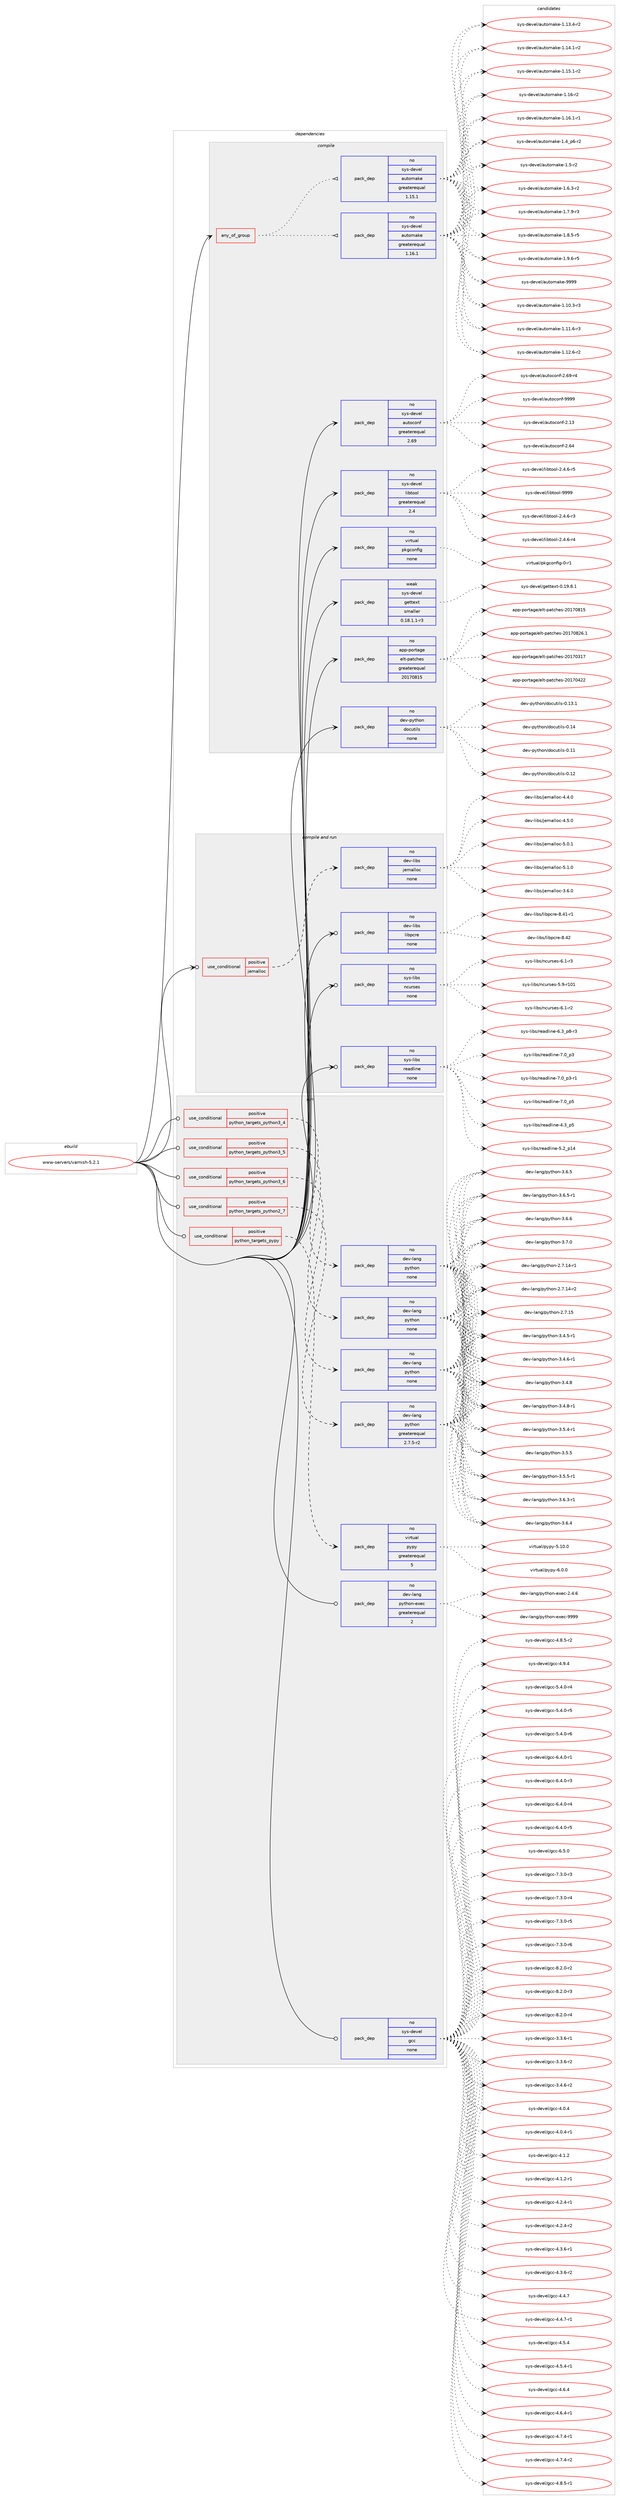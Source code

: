 digraph prolog {

# *************
# Graph options
# *************

newrank=true;
concentrate=true;
compound=true;
graph [rankdir=LR,fontname=Helvetica,fontsize=10,ranksep=1.5];#, ranksep=2.5, nodesep=0.2];
edge  [arrowhead=vee];
node  [fontname=Helvetica,fontsize=10];

# **********
# The ebuild
# **********

subgraph cluster_leftcol {
color=gray;
rank=same;
label=<<i>ebuild</i>>;
id [label="www-servers/varnish-5.2.1", color=red, width=4, href="../www-servers/varnish-5.2.1.svg"];
}

# ****************
# The dependencies
# ****************

subgraph cluster_midcol {
color=gray;
label=<<i>dependencies</i>>;
subgraph cluster_compile {
fillcolor="#eeeeee";
style=filled;
label=<<i>compile</i>>;
subgraph any209 {
dependency8879 [label=<<TABLE BORDER="0" CELLBORDER="1" CELLSPACING="0" CELLPADDING="4"><TR><TD CELLPADDING="10">any_of_group</TD></TR></TABLE>>, shape=none, color=red];subgraph pack7055 {
dependency8880 [label=<<TABLE BORDER="0" CELLBORDER="1" CELLSPACING="0" CELLPADDING="4" WIDTH="220"><TR><TD ROWSPAN="6" CELLPADDING="30">pack_dep</TD></TR><TR><TD WIDTH="110">no</TD></TR><TR><TD>sys-devel</TD></TR><TR><TD>automake</TD></TR><TR><TD>greaterequal</TD></TR><TR><TD>1.16.1</TD></TR></TABLE>>, shape=none, color=blue];
}
dependency8879:e -> dependency8880:w [weight=20,style="dotted",arrowhead="oinv"];
subgraph pack7056 {
dependency8881 [label=<<TABLE BORDER="0" CELLBORDER="1" CELLSPACING="0" CELLPADDING="4" WIDTH="220"><TR><TD ROWSPAN="6" CELLPADDING="30">pack_dep</TD></TR><TR><TD WIDTH="110">no</TD></TR><TR><TD>sys-devel</TD></TR><TR><TD>automake</TD></TR><TR><TD>greaterequal</TD></TR><TR><TD>1.15.1</TD></TR></TABLE>>, shape=none, color=blue];
}
dependency8879:e -> dependency8881:w [weight=20,style="dotted",arrowhead="oinv"];
}
id:e -> dependency8879:w [weight=20,style="solid",arrowhead="vee"];
subgraph pack7057 {
dependency8882 [label=<<TABLE BORDER="0" CELLBORDER="1" CELLSPACING="0" CELLPADDING="4" WIDTH="220"><TR><TD ROWSPAN="6" CELLPADDING="30">pack_dep</TD></TR><TR><TD WIDTH="110">no</TD></TR><TR><TD>app-portage</TD></TR><TR><TD>elt-patches</TD></TR><TR><TD>greaterequal</TD></TR><TR><TD>20170815</TD></TR></TABLE>>, shape=none, color=blue];
}
id:e -> dependency8882:w [weight=20,style="solid",arrowhead="vee"];
subgraph pack7058 {
dependency8883 [label=<<TABLE BORDER="0" CELLBORDER="1" CELLSPACING="0" CELLPADDING="4" WIDTH="220"><TR><TD ROWSPAN="6" CELLPADDING="30">pack_dep</TD></TR><TR><TD WIDTH="110">no</TD></TR><TR><TD>dev-python</TD></TR><TR><TD>docutils</TD></TR><TR><TD>none</TD></TR><TR><TD></TD></TR></TABLE>>, shape=none, color=blue];
}
id:e -> dependency8883:w [weight=20,style="solid",arrowhead="vee"];
subgraph pack7059 {
dependency8884 [label=<<TABLE BORDER="0" CELLBORDER="1" CELLSPACING="0" CELLPADDING="4" WIDTH="220"><TR><TD ROWSPAN="6" CELLPADDING="30">pack_dep</TD></TR><TR><TD WIDTH="110">no</TD></TR><TR><TD>sys-devel</TD></TR><TR><TD>autoconf</TD></TR><TR><TD>greaterequal</TD></TR><TR><TD>2.69</TD></TR></TABLE>>, shape=none, color=blue];
}
id:e -> dependency8884:w [weight=20,style="solid",arrowhead="vee"];
subgraph pack7060 {
dependency8885 [label=<<TABLE BORDER="0" CELLBORDER="1" CELLSPACING="0" CELLPADDING="4" WIDTH="220"><TR><TD ROWSPAN="6" CELLPADDING="30">pack_dep</TD></TR><TR><TD WIDTH="110">no</TD></TR><TR><TD>sys-devel</TD></TR><TR><TD>libtool</TD></TR><TR><TD>greaterequal</TD></TR><TR><TD>2.4</TD></TR></TABLE>>, shape=none, color=blue];
}
id:e -> dependency8885:w [weight=20,style="solid",arrowhead="vee"];
subgraph pack7061 {
dependency8886 [label=<<TABLE BORDER="0" CELLBORDER="1" CELLSPACING="0" CELLPADDING="4" WIDTH="220"><TR><TD ROWSPAN="6" CELLPADDING="30">pack_dep</TD></TR><TR><TD WIDTH="110">no</TD></TR><TR><TD>virtual</TD></TR><TR><TD>pkgconfig</TD></TR><TR><TD>none</TD></TR><TR><TD></TD></TR></TABLE>>, shape=none, color=blue];
}
id:e -> dependency8886:w [weight=20,style="solid",arrowhead="vee"];
subgraph pack7062 {
dependency8887 [label=<<TABLE BORDER="0" CELLBORDER="1" CELLSPACING="0" CELLPADDING="4" WIDTH="220"><TR><TD ROWSPAN="6" CELLPADDING="30">pack_dep</TD></TR><TR><TD WIDTH="110">weak</TD></TR><TR><TD>sys-devel</TD></TR><TR><TD>gettext</TD></TR><TR><TD>smaller</TD></TR><TR><TD>0.18.1.1-r3</TD></TR></TABLE>>, shape=none, color=blue];
}
id:e -> dependency8887:w [weight=20,style="solid",arrowhead="vee"];
}
subgraph cluster_compileandrun {
fillcolor="#eeeeee";
style=filled;
label=<<i>compile and run</i>>;
subgraph cond1605 {
dependency8888 [label=<<TABLE BORDER="0" CELLBORDER="1" CELLSPACING="0" CELLPADDING="4"><TR><TD ROWSPAN="3" CELLPADDING="10">use_conditional</TD></TR><TR><TD>positive</TD></TR><TR><TD>jemalloc</TD></TR></TABLE>>, shape=none, color=red];
subgraph pack7063 {
dependency8889 [label=<<TABLE BORDER="0" CELLBORDER="1" CELLSPACING="0" CELLPADDING="4" WIDTH="220"><TR><TD ROWSPAN="6" CELLPADDING="30">pack_dep</TD></TR><TR><TD WIDTH="110">no</TD></TR><TR><TD>dev-libs</TD></TR><TR><TD>jemalloc</TD></TR><TR><TD>none</TD></TR><TR><TD></TD></TR></TABLE>>, shape=none, color=blue];
}
dependency8888:e -> dependency8889:w [weight=20,style="dashed",arrowhead="vee"];
}
id:e -> dependency8888:w [weight=20,style="solid",arrowhead="odotvee"];
subgraph pack7064 {
dependency8890 [label=<<TABLE BORDER="0" CELLBORDER="1" CELLSPACING="0" CELLPADDING="4" WIDTH="220"><TR><TD ROWSPAN="6" CELLPADDING="30">pack_dep</TD></TR><TR><TD WIDTH="110">no</TD></TR><TR><TD>dev-libs</TD></TR><TR><TD>libpcre</TD></TR><TR><TD>none</TD></TR><TR><TD></TD></TR></TABLE>>, shape=none, color=blue];
}
id:e -> dependency8890:w [weight=20,style="solid",arrowhead="odotvee"];
subgraph pack7065 {
dependency8891 [label=<<TABLE BORDER="0" CELLBORDER="1" CELLSPACING="0" CELLPADDING="4" WIDTH="220"><TR><TD ROWSPAN="6" CELLPADDING="30">pack_dep</TD></TR><TR><TD WIDTH="110">no</TD></TR><TR><TD>sys-libs</TD></TR><TR><TD>ncurses</TD></TR><TR><TD>none</TD></TR><TR><TD></TD></TR></TABLE>>, shape=none, color=blue];
}
id:e -> dependency8891:w [weight=20,style="solid",arrowhead="odotvee"];
subgraph pack7066 {
dependency8892 [label=<<TABLE BORDER="0" CELLBORDER="1" CELLSPACING="0" CELLPADDING="4" WIDTH="220"><TR><TD ROWSPAN="6" CELLPADDING="30">pack_dep</TD></TR><TR><TD WIDTH="110">no</TD></TR><TR><TD>sys-libs</TD></TR><TR><TD>readline</TD></TR><TR><TD>none</TD></TR><TR><TD></TD></TR></TABLE>>, shape=none, color=blue];
}
id:e -> dependency8892:w [weight=20,style="solid",arrowhead="odotvee"];
}
subgraph cluster_run {
fillcolor="#eeeeee";
style=filled;
label=<<i>run</i>>;
subgraph cond1606 {
dependency8893 [label=<<TABLE BORDER="0" CELLBORDER="1" CELLSPACING="0" CELLPADDING="4"><TR><TD ROWSPAN="3" CELLPADDING="10">use_conditional</TD></TR><TR><TD>positive</TD></TR><TR><TD>python_targets_pypy</TD></TR></TABLE>>, shape=none, color=red];
subgraph pack7067 {
dependency8894 [label=<<TABLE BORDER="0" CELLBORDER="1" CELLSPACING="0" CELLPADDING="4" WIDTH="220"><TR><TD ROWSPAN="6" CELLPADDING="30">pack_dep</TD></TR><TR><TD WIDTH="110">no</TD></TR><TR><TD>virtual</TD></TR><TR><TD>pypy</TD></TR><TR><TD>greaterequal</TD></TR><TR><TD>5</TD></TR></TABLE>>, shape=none, color=blue];
}
dependency8893:e -> dependency8894:w [weight=20,style="dashed",arrowhead="vee"];
}
id:e -> dependency8893:w [weight=20,style="solid",arrowhead="odot"];
subgraph cond1607 {
dependency8895 [label=<<TABLE BORDER="0" CELLBORDER="1" CELLSPACING="0" CELLPADDING="4"><TR><TD ROWSPAN="3" CELLPADDING="10">use_conditional</TD></TR><TR><TD>positive</TD></TR><TR><TD>python_targets_python2_7</TD></TR></TABLE>>, shape=none, color=red];
subgraph pack7068 {
dependency8896 [label=<<TABLE BORDER="0" CELLBORDER="1" CELLSPACING="0" CELLPADDING="4" WIDTH="220"><TR><TD ROWSPAN="6" CELLPADDING="30">pack_dep</TD></TR><TR><TD WIDTH="110">no</TD></TR><TR><TD>dev-lang</TD></TR><TR><TD>python</TD></TR><TR><TD>greaterequal</TD></TR><TR><TD>2.7.5-r2</TD></TR></TABLE>>, shape=none, color=blue];
}
dependency8895:e -> dependency8896:w [weight=20,style="dashed",arrowhead="vee"];
}
id:e -> dependency8895:w [weight=20,style="solid",arrowhead="odot"];
subgraph cond1608 {
dependency8897 [label=<<TABLE BORDER="0" CELLBORDER="1" CELLSPACING="0" CELLPADDING="4"><TR><TD ROWSPAN="3" CELLPADDING="10">use_conditional</TD></TR><TR><TD>positive</TD></TR><TR><TD>python_targets_python3_4</TD></TR></TABLE>>, shape=none, color=red];
subgraph pack7069 {
dependency8898 [label=<<TABLE BORDER="0" CELLBORDER="1" CELLSPACING="0" CELLPADDING="4" WIDTH="220"><TR><TD ROWSPAN="6" CELLPADDING="30">pack_dep</TD></TR><TR><TD WIDTH="110">no</TD></TR><TR><TD>dev-lang</TD></TR><TR><TD>python</TD></TR><TR><TD>none</TD></TR><TR><TD></TD></TR></TABLE>>, shape=none, color=blue];
}
dependency8897:e -> dependency8898:w [weight=20,style="dashed",arrowhead="vee"];
}
id:e -> dependency8897:w [weight=20,style="solid",arrowhead="odot"];
subgraph cond1609 {
dependency8899 [label=<<TABLE BORDER="0" CELLBORDER="1" CELLSPACING="0" CELLPADDING="4"><TR><TD ROWSPAN="3" CELLPADDING="10">use_conditional</TD></TR><TR><TD>positive</TD></TR><TR><TD>python_targets_python3_5</TD></TR></TABLE>>, shape=none, color=red];
subgraph pack7070 {
dependency8900 [label=<<TABLE BORDER="0" CELLBORDER="1" CELLSPACING="0" CELLPADDING="4" WIDTH="220"><TR><TD ROWSPAN="6" CELLPADDING="30">pack_dep</TD></TR><TR><TD WIDTH="110">no</TD></TR><TR><TD>dev-lang</TD></TR><TR><TD>python</TD></TR><TR><TD>none</TD></TR><TR><TD></TD></TR></TABLE>>, shape=none, color=blue];
}
dependency8899:e -> dependency8900:w [weight=20,style="dashed",arrowhead="vee"];
}
id:e -> dependency8899:w [weight=20,style="solid",arrowhead="odot"];
subgraph cond1610 {
dependency8901 [label=<<TABLE BORDER="0" CELLBORDER="1" CELLSPACING="0" CELLPADDING="4"><TR><TD ROWSPAN="3" CELLPADDING="10">use_conditional</TD></TR><TR><TD>positive</TD></TR><TR><TD>python_targets_python3_6</TD></TR></TABLE>>, shape=none, color=red];
subgraph pack7071 {
dependency8902 [label=<<TABLE BORDER="0" CELLBORDER="1" CELLSPACING="0" CELLPADDING="4" WIDTH="220"><TR><TD ROWSPAN="6" CELLPADDING="30">pack_dep</TD></TR><TR><TD WIDTH="110">no</TD></TR><TR><TD>dev-lang</TD></TR><TR><TD>python</TD></TR><TR><TD>none</TD></TR><TR><TD></TD></TR></TABLE>>, shape=none, color=blue];
}
dependency8901:e -> dependency8902:w [weight=20,style="dashed",arrowhead="vee"];
}
id:e -> dependency8901:w [weight=20,style="solid",arrowhead="odot"];
subgraph pack7072 {
dependency8903 [label=<<TABLE BORDER="0" CELLBORDER="1" CELLSPACING="0" CELLPADDING="4" WIDTH="220"><TR><TD ROWSPAN="6" CELLPADDING="30">pack_dep</TD></TR><TR><TD WIDTH="110">no</TD></TR><TR><TD>dev-lang</TD></TR><TR><TD>python-exec</TD></TR><TR><TD>greaterequal</TD></TR><TR><TD>2</TD></TR></TABLE>>, shape=none, color=blue];
}
id:e -> dependency8903:w [weight=20,style="solid",arrowhead="odot"];
subgraph pack7073 {
dependency8904 [label=<<TABLE BORDER="0" CELLBORDER="1" CELLSPACING="0" CELLPADDING="4" WIDTH="220"><TR><TD ROWSPAN="6" CELLPADDING="30">pack_dep</TD></TR><TR><TD WIDTH="110">no</TD></TR><TR><TD>sys-devel</TD></TR><TR><TD>gcc</TD></TR><TR><TD>none</TD></TR><TR><TD></TD></TR></TABLE>>, shape=none, color=blue];
}
id:e -> dependency8904:w [weight=20,style="solid",arrowhead="odot"];
}
}

# **************
# The candidates
# **************

subgraph cluster_choices {
rank=same;
color=gray;
label=<<i>candidates</i>>;

subgraph choice7055 {
color=black;
nodesep=1;
choice11512111545100101118101108479711711611110997107101454946494846514511451 [label="sys-devel/automake-1.10.3-r3", color=red, width=4,href="../sys-devel/automake-1.10.3-r3.svg"];
choice11512111545100101118101108479711711611110997107101454946494946544511451 [label="sys-devel/automake-1.11.6-r3", color=red, width=4,href="../sys-devel/automake-1.11.6-r3.svg"];
choice11512111545100101118101108479711711611110997107101454946495046544511450 [label="sys-devel/automake-1.12.6-r2", color=red, width=4,href="../sys-devel/automake-1.12.6-r2.svg"];
choice11512111545100101118101108479711711611110997107101454946495146524511450 [label="sys-devel/automake-1.13.4-r2", color=red, width=4,href="../sys-devel/automake-1.13.4-r2.svg"];
choice11512111545100101118101108479711711611110997107101454946495246494511450 [label="sys-devel/automake-1.14.1-r2", color=red, width=4,href="../sys-devel/automake-1.14.1-r2.svg"];
choice11512111545100101118101108479711711611110997107101454946495346494511450 [label="sys-devel/automake-1.15.1-r2", color=red, width=4,href="../sys-devel/automake-1.15.1-r2.svg"];
choice1151211154510010111810110847971171161111099710710145494649544511450 [label="sys-devel/automake-1.16-r2", color=red, width=4,href="../sys-devel/automake-1.16-r2.svg"];
choice11512111545100101118101108479711711611110997107101454946495446494511449 [label="sys-devel/automake-1.16.1-r1", color=red, width=4,href="../sys-devel/automake-1.16.1-r1.svg"];
choice115121115451001011181011084797117116111109971071014549465295112544511450 [label="sys-devel/automake-1.4_p6-r2", color=red, width=4,href="../sys-devel/automake-1.4_p6-r2.svg"];
choice11512111545100101118101108479711711611110997107101454946534511450 [label="sys-devel/automake-1.5-r2", color=red, width=4,href="../sys-devel/automake-1.5-r2.svg"];
choice115121115451001011181011084797117116111109971071014549465446514511450 [label="sys-devel/automake-1.6.3-r2", color=red, width=4,href="../sys-devel/automake-1.6.3-r2.svg"];
choice115121115451001011181011084797117116111109971071014549465546574511451 [label="sys-devel/automake-1.7.9-r3", color=red, width=4,href="../sys-devel/automake-1.7.9-r3.svg"];
choice115121115451001011181011084797117116111109971071014549465646534511453 [label="sys-devel/automake-1.8.5-r5", color=red, width=4,href="../sys-devel/automake-1.8.5-r5.svg"];
choice115121115451001011181011084797117116111109971071014549465746544511453 [label="sys-devel/automake-1.9.6-r5", color=red, width=4,href="../sys-devel/automake-1.9.6-r5.svg"];
choice115121115451001011181011084797117116111109971071014557575757 [label="sys-devel/automake-9999", color=red, width=4,href="../sys-devel/automake-9999.svg"];
dependency8880:e -> choice11512111545100101118101108479711711611110997107101454946494846514511451:w [style=dotted,weight="100"];
dependency8880:e -> choice11512111545100101118101108479711711611110997107101454946494946544511451:w [style=dotted,weight="100"];
dependency8880:e -> choice11512111545100101118101108479711711611110997107101454946495046544511450:w [style=dotted,weight="100"];
dependency8880:e -> choice11512111545100101118101108479711711611110997107101454946495146524511450:w [style=dotted,weight="100"];
dependency8880:e -> choice11512111545100101118101108479711711611110997107101454946495246494511450:w [style=dotted,weight="100"];
dependency8880:e -> choice11512111545100101118101108479711711611110997107101454946495346494511450:w [style=dotted,weight="100"];
dependency8880:e -> choice1151211154510010111810110847971171161111099710710145494649544511450:w [style=dotted,weight="100"];
dependency8880:e -> choice11512111545100101118101108479711711611110997107101454946495446494511449:w [style=dotted,weight="100"];
dependency8880:e -> choice115121115451001011181011084797117116111109971071014549465295112544511450:w [style=dotted,weight="100"];
dependency8880:e -> choice11512111545100101118101108479711711611110997107101454946534511450:w [style=dotted,weight="100"];
dependency8880:e -> choice115121115451001011181011084797117116111109971071014549465446514511450:w [style=dotted,weight="100"];
dependency8880:e -> choice115121115451001011181011084797117116111109971071014549465546574511451:w [style=dotted,weight="100"];
dependency8880:e -> choice115121115451001011181011084797117116111109971071014549465646534511453:w [style=dotted,weight="100"];
dependency8880:e -> choice115121115451001011181011084797117116111109971071014549465746544511453:w [style=dotted,weight="100"];
dependency8880:e -> choice115121115451001011181011084797117116111109971071014557575757:w [style=dotted,weight="100"];
}
subgraph choice7056 {
color=black;
nodesep=1;
choice11512111545100101118101108479711711611110997107101454946494846514511451 [label="sys-devel/automake-1.10.3-r3", color=red, width=4,href="../sys-devel/automake-1.10.3-r3.svg"];
choice11512111545100101118101108479711711611110997107101454946494946544511451 [label="sys-devel/automake-1.11.6-r3", color=red, width=4,href="../sys-devel/automake-1.11.6-r3.svg"];
choice11512111545100101118101108479711711611110997107101454946495046544511450 [label="sys-devel/automake-1.12.6-r2", color=red, width=4,href="../sys-devel/automake-1.12.6-r2.svg"];
choice11512111545100101118101108479711711611110997107101454946495146524511450 [label="sys-devel/automake-1.13.4-r2", color=red, width=4,href="../sys-devel/automake-1.13.4-r2.svg"];
choice11512111545100101118101108479711711611110997107101454946495246494511450 [label="sys-devel/automake-1.14.1-r2", color=red, width=4,href="../sys-devel/automake-1.14.1-r2.svg"];
choice11512111545100101118101108479711711611110997107101454946495346494511450 [label="sys-devel/automake-1.15.1-r2", color=red, width=4,href="../sys-devel/automake-1.15.1-r2.svg"];
choice1151211154510010111810110847971171161111099710710145494649544511450 [label="sys-devel/automake-1.16-r2", color=red, width=4,href="../sys-devel/automake-1.16-r2.svg"];
choice11512111545100101118101108479711711611110997107101454946495446494511449 [label="sys-devel/automake-1.16.1-r1", color=red, width=4,href="../sys-devel/automake-1.16.1-r1.svg"];
choice115121115451001011181011084797117116111109971071014549465295112544511450 [label="sys-devel/automake-1.4_p6-r2", color=red, width=4,href="../sys-devel/automake-1.4_p6-r2.svg"];
choice11512111545100101118101108479711711611110997107101454946534511450 [label="sys-devel/automake-1.5-r2", color=red, width=4,href="../sys-devel/automake-1.5-r2.svg"];
choice115121115451001011181011084797117116111109971071014549465446514511450 [label="sys-devel/automake-1.6.3-r2", color=red, width=4,href="../sys-devel/automake-1.6.3-r2.svg"];
choice115121115451001011181011084797117116111109971071014549465546574511451 [label="sys-devel/automake-1.7.9-r3", color=red, width=4,href="../sys-devel/automake-1.7.9-r3.svg"];
choice115121115451001011181011084797117116111109971071014549465646534511453 [label="sys-devel/automake-1.8.5-r5", color=red, width=4,href="../sys-devel/automake-1.8.5-r5.svg"];
choice115121115451001011181011084797117116111109971071014549465746544511453 [label="sys-devel/automake-1.9.6-r5", color=red, width=4,href="../sys-devel/automake-1.9.6-r5.svg"];
choice115121115451001011181011084797117116111109971071014557575757 [label="sys-devel/automake-9999", color=red, width=4,href="../sys-devel/automake-9999.svg"];
dependency8881:e -> choice11512111545100101118101108479711711611110997107101454946494846514511451:w [style=dotted,weight="100"];
dependency8881:e -> choice11512111545100101118101108479711711611110997107101454946494946544511451:w [style=dotted,weight="100"];
dependency8881:e -> choice11512111545100101118101108479711711611110997107101454946495046544511450:w [style=dotted,weight="100"];
dependency8881:e -> choice11512111545100101118101108479711711611110997107101454946495146524511450:w [style=dotted,weight="100"];
dependency8881:e -> choice11512111545100101118101108479711711611110997107101454946495246494511450:w [style=dotted,weight="100"];
dependency8881:e -> choice11512111545100101118101108479711711611110997107101454946495346494511450:w [style=dotted,weight="100"];
dependency8881:e -> choice1151211154510010111810110847971171161111099710710145494649544511450:w [style=dotted,weight="100"];
dependency8881:e -> choice11512111545100101118101108479711711611110997107101454946495446494511449:w [style=dotted,weight="100"];
dependency8881:e -> choice115121115451001011181011084797117116111109971071014549465295112544511450:w [style=dotted,weight="100"];
dependency8881:e -> choice11512111545100101118101108479711711611110997107101454946534511450:w [style=dotted,weight="100"];
dependency8881:e -> choice115121115451001011181011084797117116111109971071014549465446514511450:w [style=dotted,weight="100"];
dependency8881:e -> choice115121115451001011181011084797117116111109971071014549465546574511451:w [style=dotted,weight="100"];
dependency8881:e -> choice115121115451001011181011084797117116111109971071014549465646534511453:w [style=dotted,weight="100"];
dependency8881:e -> choice115121115451001011181011084797117116111109971071014549465746544511453:w [style=dotted,weight="100"];
dependency8881:e -> choice115121115451001011181011084797117116111109971071014557575757:w [style=dotted,weight="100"];
}
subgraph choice7057 {
color=black;
nodesep=1;
choice97112112451121111141169710310147101108116451129711699104101115455048495548514955 [label="app-portage/elt-patches-20170317", color=red, width=4,href="../app-portage/elt-patches-20170317.svg"];
choice97112112451121111141169710310147101108116451129711699104101115455048495548525050 [label="app-portage/elt-patches-20170422", color=red, width=4,href="../app-portage/elt-patches-20170422.svg"];
choice97112112451121111141169710310147101108116451129711699104101115455048495548564953 [label="app-portage/elt-patches-20170815", color=red, width=4,href="../app-portage/elt-patches-20170815.svg"];
choice971121124511211111411697103101471011081164511297116991041011154550484955485650544649 [label="app-portage/elt-patches-20170826.1", color=red, width=4,href="../app-portage/elt-patches-20170826.1.svg"];
dependency8882:e -> choice97112112451121111141169710310147101108116451129711699104101115455048495548514955:w [style=dotted,weight="100"];
dependency8882:e -> choice97112112451121111141169710310147101108116451129711699104101115455048495548525050:w [style=dotted,weight="100"];
dependency8882:e -> choice97112112451121111141169710310147101108116451129711699104101115455048495548564953:w [style=dotted,weight="100"];
dependency8882:e -> choice971121124511211111411697103101471011081164511297116991041011154550484955485650544649:w [style=dotted,weight="100"];
}
subgraph choice7058 {
color=black;
nodesep=1;
choice1001011184511212111610411111047100111991171161051081154548464949 [label="dev-python/docutils-0.11", color=red, width=4,href="../dev-python/docutils-0.11.svg"];
choice1001011184511212111610411111047100111991171161051081154548464950 [label="dev-python/docutils-0.12", color=red, width=4,href="../dev-python/docutils-0.12.svg"];
choice10010111845112121116104111110471001119911711610510811545484649514649 [label="dev-python/docutils-0.13.1", color=red, width=4,href="../dev-python/docutils-0.13.1.svg"];
choice1001011184511212111610411111047100111991171161051081154548464952 [label="dev-python/docutils-0.14", color=red, width=4,href="../dev-python/docutils-0.14.svg"];
dependency8883:e -> choice1001011184511212111610411111047100111991171161051081154548464949:w [style=dotted,weight="100"];
dependency8883:e -> choice1001011184511212111610411111047100111991171161051081154548464950:w [style=dotted,weight="100"];
dependency8883:e -> choice10010111845112121116104111110471001119911711610510811545484649514649:w [style=dotted,weight="100"];
dependency8883:e -> choice1001011184511212111610411111047100111991171161051081154548464952:w [style=dotted,weight="100"];
}
subgraph choice7059 {
color=black;
nodesep=1;
choice115121115451001011181011084797117116111991111101024550464951 [label="sys-devel/autoconf-2.13", color=red, width=4,href="../sys-devel/autoconf-2.13.svg"];
choice115121115451001011181011084797117116111991111101024550465452 [label="sys-devel/autoconf-2.64", color=red, width=4,href="../sys-devel/autoconf-2.64.svg"];
choice1151211154510010111810110847971171161119911111010245504654574511452 [label="sys-devel/autoconf-2.69-r4", color=red, width=4,href="../sys-devel/autoconf-2.69-r4.svg"];
choice115121115451001011181011084797117116111991111101024557575757 [label="sys-devel/autoconf-9999", color=red, width=4,href="../sys-devel/autoconf-9999.svg"];
dependency8884:e -> choice115121115451001011181011084797117116111991111101024550464951:w [style=dotted,weight="100"];
dependency8884:e -> choice115121115451001011181011084797117116111991111101024550465452:w [style=dotted,weight="100"];
dependency8884:e -> choice1151211154510010111810110847971171161119911111010245504654574511452:w [style=dotted,weight="100"];
dependency8884:e -> choice115121115451001011181011084797117116111991111101024557575757:w [style=dotted,weight="100"];
}
subgraph choice7060 {
color=black;
nodesep=1;
choice1151211154510010111810110847108105981161111111084550465246544511451 [label="sys-devel/libtool-2.4.6-r3", color=red, width=4,href="../sys-devel/libtool-2.4.6-r3.svg"];
choice1151211154510010111810110847108105981161111111084550465246544511452 [label="sys-devel/libtool-2.4.6-r4", color=red, width=4,href="../sys-devel/libtool-2.4.6-r4.svg"];
choice1151211154510010111810110847108105981161111111084550465246544511453 [label="sys-devel/libtool-2.4.6-r5", color=red, width=4,href="../sys-devel/libtool-2.4.6-r5.svg"];
choice1151211154510010111810110847108105981161111111084557575757 [label="sys-devel/libtool-9999", color=red, width=4,href="../sys-devel/libtool-9999.svg"];
dependency8885:e -> choice1151211154510010111810110847108105981161111111084550465246544511451:w [style=dotted,weight="100"];
dependency8885:e -> choice1151211154510010111810110847108105981161111111084550465246544511452:w [style=dotted,weight="100"];
dependency8885:e -> choice1151211154510010111810110847108105981161111111084550465246544511453:w [style=dotted,weight="100"];
dependency8885:e -> choice1151211154510010111810110847108105981161111111084557575757:w [style=dotted,weight="100"];
}
subgraph choice7061 {
color=black;
nodesep=1;
choice11810511411611797108471121071039911111010210510345484511449 [label="virtual/pkgconfig-0-r1", color=red, width=4,href="../virtual/pkgconfig-0-r1.svg"];
dependency8886:e -> choice11810511411611797108471121071039911111010210510345484511449:w [style=dotted,weight="100"];
}
subgraph choice7062 {
color=black;
nodesep=1;
choice1151211154510010111810110847103101116116101120116454846495746564649 [label="sys-devel/gettext-0.19.8.1", color=red, width=4,href="../sys-devel/gettext-0.19.8.1.svg"];
dependency8887:e -> choice1151211154510010111810110847103101116116101120116454846495746564649:w [style=dotted,weight="100"];
}
subgraph choice7063 {
color=black;
nodesep=1;
choice1001011184510810598115471061011099710810811199455146544648 [label="dev-libs/jemalloc-3.6.0", color=red, width=4,href="../dev-libs/jemalloc-3.6.0.svg"];
choice1001011184510810598115471061011099710810811199455246524648 [label="dev-libs/jemalloc-4.4.0", color=red, width=4,href="../dev-libs/jemalloc-4.4.0.svg"];
choice1001011184510810598115471061011099710810811199455246534648 [label="dev-libs/jemalloc-4.5.0", color=red, width=4,href="../dev-libs/jemalloc-4.5.0.svg"];
choice1001011184510810598115471061011099710810811199455346484649 [label="dev-libs/jemalloc-5.0.1", color=red, width=4,href="../dev-libs/jemalloc-5.0.1.svg"];
choice1001011184510810598115471061011099710810811199455346494648 [label="dev-libs/jemalloc-5.1.0", color=red, width=4,href="../dev-libs/jemalloc-5.1.0.svg"];
dependency8889:e -> choice1001011184510810598115471061011099710810811199455146544648:w [style=dotted,weight="100"];
dependency8889:e -> choice1001011184510810598115471061011099710810811199455246524648:w [style=dotted,weight="100"];
dependency8889:e -> choice1001011184510810598115471061011099710810811199455246534648:w [style=dotted,weight="100"];
dependency8889:e -> choice1001011184510810598115471061011099710810811199455346484649:w [style=dotted,weight="100"];
dependency8889:e -> choice1001011184510810598115471061011099710810811199455346494648:w [style=dotted,weight="100"];
}
subgraph choice7064 {
color=black;
nodesep=1;
choice100101118451081059811547108105981129911410145564652494511449 [label="dev-libs/libpcre-8.41-r1", color=red, width=4,href="../dev-libs/libpcre-8.41-r1.svg"];
choice10010111845108105981154710810598112991141014556465250 [label="dev-libs/libpcre-8.42", color=red, width=4,href="../dev-libs/libpcre-8.42.svg"];
dependency8890:e -> choice100101118451081059811547108105981129911410145564652494511449:w [style=dotted,weight="100"];
dependency8890:e -> choice10010111845108105981154710810598112991141014556465250:w [style=dotted,weight="100"];
}
subgraph choice7065 {
color=black;
nodesep=1;
choice115121115451081059811547110991171141151011154553465745114494849 [label="sys-libs/ncurses-5.9-r101", color=red, width=4,href="../sys-libs/ncurses-5.9-r101.svg"];
choice11512111545108105981154711099117114115101115455446494511450 [label="sys-libs/ncurses-6.1-r2", color=red, width=4,href="../sys-libs/ncurses-6.1-r2.svg"];
choice11512111545108105981154711099117114115101115455446494511451 [label="sys-libs/ncurses-6.1-r3", color=red, width=4,href="../sys-libs/ncurses-6.1-r3.svg"];
dependency8891:e -> choice115121115451081059811547110991171141151011154553465745114494849:w [style=dotted,weight="100"];
dependency8891:e -> choice11512111545108105981154711099117114115101115455446494511450:w [style=dotted,weight="100"];
dependency8891:e -> choice11512111545108105981154711099117114115101115455446494511451:w [style=dotted,weight="100"];
}
subgraph choice7066 {
color=black;
nodesep=1;
choice11512111545108105981154711410197100108105110101455246519511253 [label="sys-libs/readline-4.3_p5", color=red, width=4,href="../sys-libs/readline-4.3_p5.svg"];
choice1151211154510810598115471141019710010810511010145534650951124952 [label="sys-libs/readline-5.2_p14", color=red, width=4,href="../sys-libs/readline-5.2_p14.svg"];
choice115121115451081059811547114101971001081051101014554465195112564511451 [label="sys-libs/readline-6.3_p8-r3", color=red, width=4,href="../sys-libs/readline-6.3_p8-r3.svg"];
choice11512111545108105981154711410197100108105110101455546489511251 [label="sys-libs/readline-7.0_p3", color=red, width=4,href="../sys-libs/readline-7.0_p3.svg"];
choice115121115451081059811547114101971001081051101014555464895112514511449 [label="sys-libs/readline-7.0_p3-r1", color=red, width=4,href="../sys-libs/readline-7.0_p3-r1.svg"];
choice11512111545108105981154711410197100108105110101455546489511253 [label="sys-libs/readline-7.0_p5", color=red, width=4,href="../sys-libs/readline-7.0_p5.svg"];
dependency8892:e -> choice11512111545108105981154711410197100108105110101455246519511253:w [style=dotted,weight="100"];
dependency8892:e -> choice1151211154510810598115471141019710010810511010145534650951124952:w [style=dotted,weight="100"];
dependency8892:e -> choice115121115451081059811547114101971001081051101014554465195112564511451:w [style=dotted,weight="100"];
dependency8892:e -> choice11512111545108105981154711410197100108105110101455546489511251:w [style=dotted,weight="100"];
dependency8892:e -> choice115121115451081059811547114101971001081051101014555464895112514511449:w [style=dotted,weight="100"];
dependency8892:e -> choice11512111545108105981154711410197100108105110101455546489511253:w [style=dotted,weight="100"];
}
subgraph choice7067 {
color=black;
nodesep=1;
choice118105114116117971084711212111212145534649484648 [label="virtual/pypy-5.10.0", color=red, width=4,href="../virtual/pypy-5.10.0.svg"];
choice1181051141161179710847112121112121455446484648 [label="virtual/pypy-6.0.0", color=red, width=4,href="../virtual/pypy-6.0.0.svg"];
dependency8894:e -> choice118105114116117971084711212111212145534649484648:w [style=dotted,weight="100"];
dependency8894:e -> choice1181051141161179710847112121112121455446484648:w [style=dotted,weight="100"];
}
subgraph choice7068 {
color=black;
nodesep=1;
choice100101118451089711010347112121116104111110455046554649524511449 [label="dev-lang/python-2.7.14-r1", color=red, width=4,href="../dev-lang/python-2.7.14-r1.svg"];
choice100101118451089711010347112121116104111110455046554649524511450 [label="dev-lang/python-2.7.14-r2", color=red, width=4,href="../dev-lang/python-2.7.14-r2.svg"];
choice10010111845108971101034711212111610411111045504655464953 [label="dev-lang/python-2.7.15", color=red, width=4,href="../dev-lang/python-2.7.15.svg"];
choice1001011184510897110103471121211161041111104551465246534511449 [label="dev-lang/python-3.4.5-r1", color=red, width=4,href="../dev-lang/python-3.4.5-r1.svg"];
choice1001011184510897110103471121211161041111104551465246544511449 [label="dev-lang/python-3.4.6-r1", color=red, width=4,href="../dev-lang/python-3.4.6-r1.svg"];
choice100101118451089711010347112121116104111110455146524656 [label="dev-lang/python-3.4.8", color=red, width=4,href="../dev-lang/python-3.4.8.svg"];
choice1001011184510897110103471121211161041111104551465246564511449 [label="dev-lang/python-3.4.8-r1", color=red, width=4,href="../dev-lang/python-3.4.8-r1.svg"];
choice1001011184510897110103471121211161041111104551465346524511449 [label="dev-lang/python-3.5.4-r1", color=red, width=4,href="../dev-lang/python-3.5.4-r1.svg"];
choice100101118451089711010347112121116104111110455146534653 [label="dev-lang/python-3.5.5", color=red, width=4,href="../dev-lang/python-3.5.5.svg"];
choice1001011184510897110103471121211161041111104551465346534511449 [label="dev-lang/python-3.5.5-r1", color=red, width=4,href="../dev-lang/python-3.5.5-r1.svg"];
choice1001011184510897110103471121211161041111104551465446514511449 [label="dev-lang/python-3.6.3-r1", color=red, width=4,href="../dev-lang/python-3.6.3-r1.svg"];
choice100101118451089711010347112121116104111110455146544652 [label="dev-lang/python-3.6.4", color=red, width=4,href="../dev-lang/python-3.6.4.svg"];
choice100101118451089711010347112121116104111110455146544653 [label="dev-lang/python-3.6.5", color=red, width=4,href="../dev-lang/python-3.6.5.svg"];
choice1001011184510897110103471121211161041111104551465446534511449 [label="dev-lang/python-3.6.5-r1", color=red, width=4,href="../dev-lang/python-3.6.5-r1.svg"];
choice100101118451089711010347112121116104111110455146544654 [label="dev-lang/python-3.6.6", color=red, width=4,href="../dev-lang/python-3.6.6.svg"];
choice100101118451089711010347112121116104111110455146554648 [label="dev-lang/python-3.7.0", color=red, width=4,href="../dev-lang/python-3.7.0.svg"];
dependency8896:e -> choice100101118451089711010347112121116104111110455046554649524511449:w [style=dotted,weight="100"];
dependency8896:e -> choice100101118451089711010347112121116104111110455046554649524511450:w [style=dotted,weight="100"];
dependency8896:e -> choice10010111845108971101034711212111610411111045504655464953:w [style=dotted,weight="100"];
dependency8896:e -> choice1001011184510897110103471121211161041111104551465246534511449:w [style=dotted,weight="100"];
dependency8896:e -> choice1001011184510897110103471121211161041111104551465246544511449:w [style=dotted,weight="100"];
dependency8896:e -> choice100101118451089711010347112121116104111110455146524656:w [style=dotted,weight="100"];
dependency8896:e -> choice1001011184510897110103471121211161041111104551465246564511449:w [style=dotted,weight="100"];
dependency8896:e -> choice1001011184510897110103471121211161041111104551465346524511449:w [style=dotted,weight="100"];
dependency8896:e -> choice100101118451089711010347112121116104111110455146534653:w [style=dotted,weight="100"];
dependency8896:e -> choice1001011184510897110103471121211161041111104551465346534511449:w [style=dotted,weight="100"];
dependency8896:e -> choice1001011184510897110103471121211161041111104551465446514511449:w [style=dotted,weight="100"];
dependency8896:e -> choice100101118451089711010347112121116104111110455146544652:w [style=dotted,weight="100"];
dependency8896:e -> choice100101118451089711010347112121116104111110455146544653:w [style=dotted,weight="100"];
dependency8896:e -> choice1001011184510897110103471121211161041111104551465446534511449:w [style=dotted,weight="100"];
dependency8896:e -> choice100101118451089711010347112121116104111110455146544654:w [style=dotted,weight="100"];
dependency8896:e -> choice100101118451089711010347112121116104111110455146554648:w [style=dotted,weight="100"];
}
subgraph choice7069 {
color=black;
nodesep=1;
choice100101118451089711010347112121116104111110455046554649524511449 [label="dev-lang/python-2.7.14-r1", color=red, width=4,href="../dev-lang/python-2.7.14-r1.svg"];
choice100101118451089711010347112121116104111110455046554649524511450 [label="dev-lang/python-2.7.14-r2", color=red, width=4,href="../dev-lang/python-2.7.14-r2.svg"];
choice10010111845108971101034711212111610411111045504655464953 [label="dev-lang/python-2.7.15", color=red, width=4,href="../dev-lang/python-2.7.15.svg"];
choice1001011184510897110103471121211161041111104551465246534511449 [label="dev-lang/python-3.4.5-r1", color=red, width=4,href="../dev-lang/python-3.4.5-r1.svg"];
choice1001011184510897110103471121211161041111104551465246544511449 [label="dev-lang/python-3.4.6-r1", color=red, width=4,href="../dev-lang/python-3.4.6-r1.svg"];
choice100101118451089711010347112121116104111110455146524656 [label="dev-lang/python-3.4.8", color=red, width=4,href="../dev-lang/python-3.4.8.svg"];
choice1001011184510897110103471121211161041111104551465246564511449 [label="dev-lang/python-3.4.8-r1", color=red, width=4,href="../dev-lang/python-3.4.8-r1.svg"];
choice1001011184510897110103471121211161041111104551465346524511449 [label="dev-lang/python-3.5.4-r1", color=red, width=4,href="../dev-lang/python-3.5.4-r1.svg"];
choice100101118451089711010347112121116104111110455146534653 [label="dev-lang/python-3.5.5", color=red, width=4,href="../dev-lang/python-3.5.5.svg"];
choice1001011184510897110103471121211161041111104551465346534511449 [label="dev-lang/python-3.5.5-r1", color=red, width=4,href="../dev-lang/python-3.5.5-r1.svg"];
choice1001011184510897110103471121211161041111104551465446514511449 [label="dev-lang/python-3.6.3-r1", color=red, width=4,href="../dev-lang/python-3.6.3-r1.svg"];
choice100101118451089711010347112121116104111110455146544652 [label="dev-lang/python-3.6.4", color=red, width=4,href="../dev-lang/python-3.6.4.svg"];
choice100101118451089711010347112121116104111110455146544653 [label="dev-lang/python-3.6.5", color=red, width=4,href="../dev-lang/python-3.6.5.svg"];
choice1001011184510897110103471121211161041111104551465446534511449 [label="dev-lang/python-3.6.5-r1", color=red, width=4,href="../dev-lang/python-3.6.5-r1.svg"];
choice100101118451089711010347112121116104111110455146544654 [label="dev-lang/python-3.6.6", color=red, width=4,href="../dev-lang/python-3.6.6.svg"];
choice100101118451089711010347112121116104111110455146554648 [label="dev-lang/python-3.7.0", color=red, width=4,href="../dev-lang/python-3.7.0.svg"];
dependency8898:e -> choice100101118451089711010347112121116104111110455046554649524511449:w [style=dotted,weight="100"];
dependency8898:e -> choice100101118451089711010347112121116104111110455046554649524511450:w [style=dotted,weight="100"];
dependency8898:e -> choice10010111845108971101034711212111610411111045504655464953:w [style=dotted,weight="100"];
dependency8898:e -> choice1001011184510897110103471121211161041111104551465246534511449:w [style=dotted,weight="100"];
dependency8898:e -> choice1001011184510897110103471121211161041111104551465246544511449:w [style=dotted,weight="100"];
dependency8898:e -> choice100101118451089711010347112121116104111110455146524656:w [style=dotted,weight="100"];
dependency8898:e -> choice1001011184510897110103471121211161041111104551465246564511449:w [style=dotted,weight="100"];
dependency8898:e -> choice1001011184510897110103471121211161041111104551465346524511449:w [style=dotted,weight="100"];
dependency8898:e -> choice100101118451089711010347112121116104111110455146534653:w [style=dotted,weight="100"];
dependency8898:e -> choice1001011184510897110103471121211161041111104551465346534511449:w [style=dotted,weight="100"];
dependency8898:e -> choice1001011184510897110103471121211161041111104551465446514511449:w [style=dotted,weight="100"];
dependency8898:e -> choice100101118451089711010347112121116104111110455146544652:w [style=dotted,weight="100"];
dependency8898:e -> choice100101118451089711010347112121116104111110455146544653:w [style=dotted,weight="100"];
dependency8898:e -> choice1001011184510897110103471121211161041111104551465446534511449:w [style=dotted,weight="100"];
dependency8898:e -> choice100101118451089711010347112121116104111110455146544654:w [style=dotted,weight="100"];
dependency8898:e -> choice100101118451089711010347112121116104111110455146554648:w [style=dotted,weight="100"];
}
subgraph choice7070 {
color=black;
nodesep=1;
choice100101118451089711010347112121116104111110455046554649524511449 [label="dev-lang/python-2.7.14-r1", color=red, width=4,href="../dev-lang/python-2.7.14-r1.svg"];
choice100101118451089711010347112121116104111110455046554649524511450 [label="dev-lang/python-2.7.14-r2", color=red, width=4,href="../dev-lang/python-2.7.14-r2.svg"];
choice10010111845108971101034711212111610411111045504655464953 [label="dev-lang/python-2.7.15", color=red, width=4,href="../dev-lang/python-2.7.15.svg"];
choice1001011184510897110103471121211161041111104551465246534511449 [label="dev-lang/python-3.4.5-r1", color=red, width=4,href="../dev-lang/python-3.4.5-r1.svg"];
choice1001011184510897110103471121211161041111104551465246544511449 [label="dev-lang/python-3.4.6-r1", color=red, width=4,href="../dev-lang/python-3.4.6-r1.svg"];
choice100101118451089711010347112121116104111110455146524656 [label="dev-lang/python-3.4.8", color=red, width=4,href="../dev-lang/python-3.4.8.svg"];
choice1001011184510897110103471121211161041111104551465246564511449 [label="dev-lang/python-3.4.8-r1", color=red, width=4,href="../dev-lang/python-3.4.8-r1.svg"];
choice1001011184510897110103471121211161041111104551465346524511449 [label="dev-lang/python-3.5.4-r1", color=red, width=4,href="../dev-lang/python-3.5.4-r1.svg"];
choice100101118451089711010347112121116104111110455146534653 [label="dev-lang/python-3.5.5", color=red, width=4,href="../dev-lang/python-3.5.5.svg"];
choice1001011184510897110103471121211161041111104551465346534511449 [label="dev-lang/python-3.5.5-r1", color=red, width=4,href="../dev-lang/python-3.5.5-r1.svg"];
choice1001011184510897110103471121211161041111104551465446514511449 [label="dev-lang/python-3.6.3-r1", color=red, width=4,href="../dev-lang/python-3.6.3-r1.svg"];
choice100101118451089711010347112121116104111110455146544652 [label="dev-lang/python-3.6.4", color=red, width=4,href="../dev-lang/python-3.6.4.svg"];
choice100101118451089711010347112121116104111110455146544653 [label="dev-lang/python-3.6.5", color=red, width=4,href="../dev-lang/python-3.6.5.svg"];
choice1001011184510897110103471121211161041111104551465446534511449 [label="dev-lang/python-3.6.5-r1", color=red, width=4,href="../dev-lang/python-3.6.5-r1.svg"];
choice100101118451089711010347112121116104111110455146544654 [label="dev-lang/python-3.6.6", color=red, width=4,href="../dev-lang/python-3.6.6.svg"];
choice100101118451089711010347112121116104111110455146554648 [label="dev-lang/python-3.7.0", color=red, width=4,href="../dev-lang/python-3.7.0.svg"];
dependency8900:e -> choice100101118451089711010347112121116104111110455046554649524511449:w [style=dotted,weight="100"];
dependency8900:e -> choice100101118451089711010347112121116104111110455046554649524511450:w [style=dotted,weight="100"];
dependency8900:e -> choice10010111845108971101034711212111610411111045504655464953:w [style=dotted,weight="100"];
dependency8900:e -> choice1001011184510897110103471121211161041111104551465246534511449:w [style=dotted,weight="100"];
dependency8900:e -> choice1001011184510897110103471121211161041111104551465246544511449:w [style=dotted,weight="100"];
dependency8900:e -> choice100101118451089711010347112121116104111110455146524656:w [style=dotted,weight="100"];
dependency8900:e -> choice1001011184510897110103471121211161041111104551465246564511449:w [style=dotted,weight="100"];
dependency8900:e -> choice1001011184510897110103471121211161041111104551465346524511449:w [style=dotted,weight="100"];
dependency8900:e -> choice100101118451089711010347112121116104111110455146534653:w [style=dotted,weight="100"];
dependency8900:e -> choice1001011184510897110103471121211161041111104551465346534511449:w [style=dotted,weight="100"];
dependency8900:e -> choice1001011184510897110103471121211161041111104551465446514511449:w [style=dotted,weight="100"];
dependency8900:e -> choice100101118451089711010347112121116104111110455146544652:w [style=dotted,weight="100"];
dependency8900:e -> choice100101118451089711010347112121116104111110455146544653:w [style=dotted,weight="100"];
dependency8900:e -> choice1001011184510897110103471121211161041111104551465446534511449:w [style=dotted,weight="100"];
dependency8900:e -> choice100101118451089711010347112121116104111110455146544654:w [style=dotted,weight="100"];
dependency8900:e -> choice100101118451089711010347112121116104111110455146554648:w [style=dotted,weight="100"];
}
subgraph choice7071 {
color=black;
nodesep=1;
choice100101118451089711010347112121116104111110455046554649524511449 [label="dev-lang/python-2.7.14-r1", color=red, width=4,href="../dev-lang/python-2.7.14-r1.svg"];
choice100101118451089711010347112121116104111110455046554649524511450 [label="dev-lang/python-2.7.14-r2", color=red, width=4,href="../dev-lang/python-2.7.14-r2.svg"];
choice10010111845108971101034711212111610411111045504655464953 [label="dev-lang/python-2.7.15", color=red, width=4,href="../dev-lang/python-2.7.15.svg"];
choice1001011184510897110103471121211161041111104551465246534511449 [label="dev-lang/python-3.4.5-r1", color=red, width=4,href="../dev-lang/python-3.4.5-r1.svg"];
choice1001011184510897110103471121211161041111104551465246544511449 [label="dev-lang/python-3.4.6-r1", color=red, width=4,href="../dev-lang/python-3.4.6-r1.svg"];
choice100101118451089711010347112121116104111110455146524656 [label="dev-lang/python-3.4.8", color=red, width=4,href="../dev-lang/python-3.4.8.svg"];
choice1001011184510897110103471121211161041111104551465246564511449 [label="dev-lang/python-3.4.8-r1", color=red, width=4,href="../dev-lang/python-3.4.8-r1.svg"];
choice1001011184510897110103471121211161041111104551465346524511449 [label="dev-lang/python-3.5.4-r1", color=red, width=4,href="../dev-lang/python-3.5.4-r1.svg"];
choice100101118451089711010347112121116104111110455146534653 [label="dev-lang/python-3.5.5", color=red, width=4,href="../dev-lang/python-3.5.5.svg"];
choice1001011184510897110103471121211161041111104551465346534511449 [label="dev-lang/python-3.5.5-r1", color=red, width=4,href="../dev-lang/python-3.5.5-r1.svg"];
choice1001011184510897110103471121211161041111104551465446514511449 [label="dev-lang/python-3.6.3-r1", color=red, width=4,href="../dev-lang/python-3.6.3-r1.svg"];
choice100101118451089711010347112121116104111110455146544652 [label="dev-lang/python-3.6.4", color=red, width=4,href="../dev-lang/python-3.6.4.svg"];
choice100101118451089711010347112121116104111110455146544653 [label="dev-lang/python-3.6.5", color=red, width=4,href="../dev-lang/python-3.6.5.svg"];
choice1001011184510897110103471121211161041111104551465446534511449 [label="dev-lang/python-3.6.5-r1", color=red, width=4,href="../dev-lang/python-3.6.5-r1.svg"];
choice100101118451089711010347112121116104111110455146544654 [label="dev-lang/python-3.6.6", color=red, width=4,href="../dev-lang/python-3.6.6.svg"];
choice100101118451089711010347112121116104111110455146554648 [label="dev-lang/python-3.7.0", color=red, width=4,href="../dev-lang/python-3.7.0.svg"];
dependency8902:e -> choice100101118451089711010347112121116104111110455046554649524511449:w [style=dotted,weight="100"];
dependency8902:e -> choice100101118451089711010347112121116104111110455046554649524511450:w [style=dotted,weight="100"];
dependency8902:e -> choice10010111845108971101034711212111610411111045504655464953:w [style=dotted,weight="100"];
dependency8902:e -> choice1001011184510897110103471121211161041111104551465246534511449:w [style=dotted,weight="100"];
dependency8902:e -> choice1001011184510897110103471121211161041111104551465246544511449:w [style=dotted,weight="100"];
dependency8902:e -> choice100101118451089711010347112121116104111110455146524656:w [style=dotted,weight="100"];
dependency8902:e -> choice1001011184510897110103471121211161041111104551465246564511449:w [style=dotted,weight="100"];
dependency8902:e -> choice1001011184510897110103471121211161041111104551465346524511449:w [style=dotted,weight="100"];
dependency8902:e -> choice100101118451089711010347112121116104111110455146534653:w [style=dotted,weight="100"];
dependency8902:e -> choice1001011184510897110103471121211161041111104551465346534511449:w [style=dotted,weight="100"];
dependency8902:e -> choice1001011184510897110103471121211161041111104551465446514511449:w [style=dotted,weight="100"];
dependency8902:e -> choice100101118451089711010347112121116104111110455146544652:w [style=dotted,weight="100"];
dependency8902:e -> choice100101118451089711010347112121116104111110455146544653:w [style=dotted,weight="100"];
dependency8902:e -> choice1001011184510897110103471121211161041111104551465446534511449:w [style=dotted,weight="100"];
dependency8902:e -> choice100101118451089711010347112121116104111110455146544654:w [style=dotted,weight="100"];
dependency8902:e -> choice100101118451089711010347112121116104111110455146554648:w [style=dotted,weight="100"];
}
subgraph choice7072 {
color=black;
nodesep=1;
choice1001011184510897110103471121211161041111104510112010199455046524654 [label="dev-lang/python-exec-2.4.6", color=red, width=4,href="../dev-lang/python-exec-2.4.6.svg"];
choice10010111845108971101034711212111610411111045101120101994557575757 [label="dev-lang/python-exec-9999", color=red, width=4,href="../dev-lang/python-exec-9999.svg"];
dependency8903:e -> choice1001011184510897110103471121211161041111104510112010199455046524654:w [style=dotted,weight="100"];
dependency8903:e -> choice10010111845108971101034711212111610411111045101120101994557575757:w [style=dotted,weight="100"];
}
subgraph choice7073 {
color=black;
nodesep=1;
choice115121115451001011181011084710399994551465146544511449 [label="sys-devel/gcc-3.3.6-r1", color=red, width=4,href="../sys-devel/gcc-3.3.6-r1.svg"];
choice115121115451001011181011084710399994551465146544511450 [label="sys-devel/gcc-3.3.6-r2", color=red, width=4,href="../sys-devel/gcc-3.3.6-r2.svg"];
choice115121115451001011181011084710399994551465246544511450 [label="sys-devel/gcc-3.4.6-r2", color=red, width=4,href="../sys-devel/gcc-3.4.6-r2.svg"];
choice11512111545100101118101108471039999455246484652 [label="sys-devel/gcc-4.0.4", color=red, width=4,href="../sys-devel/gcc-4.0.4.svg"];
choice115121115451001011181011084710399994552464846524511449 [label="sys-devel/gcc-4.0.4-r1", color=red, width=4,href="../sys-devel/gcc-4.0.4-r1.svg"];
choice11512111545100101118101108471039999455246494650 [label="sys-devel/gcc-4.1.2", color=red, width=4,href="../sys-devel/gcc-4.1.2.svg"];
choice115121115451001011181011084710399994552464946504511449 [label="sys-devel/gcc-4.1.2-r1", color=red, width=4,href="../sys-devel/gcc-4.1.2-r1.svg"];
choice115121115451001011181011084710399994552465046524511449 [label="sys-devel/gcc-4.2.4-r1", color=red, width=4,href="../sys-devel/gcc-4.2.4-r1.svg"];
choice115121115451001011181011084710399994552465046524511450 [label="sys-devel/gcc-4.2.4-r2", color=red, width=4,href="../sys-devel/gcc-4.2.4-r2.svg"];
choice115121115451001011181011084710399994552465146544511449 [label="sys-devel/gcc-4.3.6-r1", color=red, width=4,href="../sys-devel/gcc-4.3.6-r1.svg"];
choice115121115451001011181011084710399994552465146544511450 [label="sys-devel/gcc-4.3.6-r2", color=red, width=4,href="../sys-devel/gcc-4.3.6-r2.svg"];
choice11512111545100101118101108471039999455246524655 [label="sys-devel/gcc-4.4.7", color=red, width=4,href="../sys-devel/gcc-4.4.7.svg"];
choice115121115451001011181011084710399994552465246554511449 [label="sys-devel/gcc-4.4.7-r1", color=red, width=4,href="../sys-devel/gcc-4.4.7-r1.svg"];
choice11512111545100101118101108471039999455246534652 [label="sys-devel/gcc-4.5.4", color=red, width=4,href="../sys-devel/gcc-4.5.4.svg"];
choice115121115451001011181011084710399994552465346524511449 [label="sys-devel/gcc-4.5.4-r1", color=red, width=4,href="../sys-devel/gcc-4.5.4-r1.svg"];
choice11512111545100101118101108471039999455246544652 [label="sys-devel/gcc-4.6.4", color=red, width=4,href="../sys-devel/gcc-4.6.4.svg"];
choice115121115451001011181011084710399994552465446524511449 [label="sys-devel/gcc-4.6.4-r1", color=red, width=4,href="../sys-devel/gcc-4.6.4-r1.svg"];
choice115121115451001011181011084710399994552465546524511449 [label="sys-devel/gcc-4.7.4-r1", color=red, width=4,href="../sys-devel/gcc-4.7.4-r1.svg"];
choice115121115451001011181011084710399994552465546524511450 [label="sys-devel/gcc-4.7.4-r2", color=red, width=4,href="../sys-devel/gcc-4.7.4-r2.svg"];
choice115121115451001011181011084710399994552465646534511449 [label="sys-devel/gcc-4.8.5-r1", color=red, width=4,href="../sys-devel/gcc-4.8.5-r1.svg"];
choice115121115451001011181011084710399994552465646534511450 [label="sys-devel/gcc-4.8.5-r2", color=red, width=4,href="../sys-devel/gcc-4.8.5-r2.svg"];
choice11512111545100101118101108471039999455246574652 [label="sys-devel/gcc-4.9.4", color=red, width=4,href="../sys-devel/gcc-4.9.4.svg"];
choice115121115451001011181011084710399994553465246484511452 [label="sys-devel/gcc-5.4.0-r4", color=red, width=4,href="../sys-devel/gcc-5.4.0-r4.svg"];
choice115121115451001011181011084710399994553465246484511453 [label="sys-devel/gcc-5.4.0-r5", color=red, width=4,href="../sys-devel/gcc-5.4.0-r5.svg"];
choice115121115451001011181011084710399994553465246484511454 [label="sys-devel/gcc-5.4.0-r6", color=red, width=4,href="../sys-devel/gcc-5.4.0-r6.svg"];
choice115121115451001011181011084710399994554465246484511449 [label="sys-devel/gcc-6.4.0-r1", color=red, width=4,href="../sys-devel/gcc-6.4.0-r1.svg"];
choice115121115451001011181011084710399994554465246484511451 [label="sys-devel/gcc-6.4.0-r3", color=red, width=4,href="../sys-devel/gcc-6.4.0-r3.svg"];
choice115121115451001011181011084710399994554465246484511452 [label="sys-devel/gcc-6.4.0-r4", color=red, width=4,href="../sys-devel/gcc-6.4.0-r4.svg"];
choice115121115451001011181011084710399994554465246484511453 [label="sys-devel/gcc-6.4.0-r5", color=red, width=4,href="../sys-devel/gcc-6.4.0-r5.svg"];
choice11512111545100101118101108471039999455446534648 [label="sys-devel/gcc-6.5.0", color=red, width=4,href="../sys-devel/gcc-6.5.0.svg"];
choice115121115451001011181011084710399994555465146484511451 [label="sys-devel/gcc-7.3.0-r3", color=red, width=4,href="../sys-devel/gcc-7.3.0-r3.svg"];
choice115121115451001011181011084710399994555465146484511452 [label="sys-devel/gcc-7.3.0-r4", color=red, width=4,href="../sys-devel/gcc-7.3.0-r4.svg"];
choice115121115451001011181011084710399994555465146484511453 [label="sys-devel/gcc-7.3.0-r5", color=red, width=4,href="../sys-devel/gcc-7.3.0-r5.svg"];
choice115121115451001011181011084710399994555465146484511454 [label="sys-devel/gcc-7.3.0-r6", color=red, width=4,href="../sys-devel/gcc-7.3.0-r6.svg"];
choice115121115451001011181011084710399994556465046484511450 [label="sys-devel/gcc-8.2.0-r2", color=red, width=4,href="../sys-devel/gcc-8.2.0-r2.svg"];
choice115121115451001011181011084710399994556465046484511451 [label="sys-devel/gcc-8.2.0-r3", color=red, width=4,href="../sys-devel/gcc-8.2.0-r3.svg"];
choice115121115451001011181011084710399994556465046484511452 [label="sys-devel/gcc-8.2.0-r4", color=red, width=4,href="../sys-devel/gcc-8.2.0-r4.svg"];
dependency8904:e -> choice115121115451001011181011084710399994551465146544511449:w [style=dotted,weight="100"];
dependency8904:e -> choice115121115451001011181011084710399994551465146544511450:w [style=dotted,weight="100"];
dependency8904:e -> choice115121115451001011181011084710399994551465246544511450:w [style=dotted,weight="100"];
dependency8904:e -> choice11512111545100101118101108471039999455246484652:w [style=dotted,weight="100"];
dependency8904:e -> choice115121115451001011181011084710399994552464846524511449:w [style=dotted,weight="100"];
dependency8904:e -> choice11512111545100101118101108471039999455246494650:w [style=dotted,weight="100"];
dependency8904:e -> choice115121115451001011181011084710399994552464946504511449:w [style=dotted,weight="100"];
dependency8904:e -> choice115121115451001011181011084710399994552465046524511449:w [style=dotted,weight="100"];
dependency8904:e -> choice115121115451001011181011084710399994552465046524511450:w [style=dotted,weight="100"];
dependency8904:e -> choice115121115451001011181011084710399994552465146544511449:w [style=dotted,weight="100"];
dependency8904:e -> choice115121115451001011181011084710399994552465146544511450:w [style=dotted,weight="100"];
dependency8904:e -> choice11512111545100101118101108471039999455246524655:w [style=dotted,weight="100"];
dependency8904:e -> choice115121115451001011181011084710399994552465246554511449:w [style=dotted,weight="100"];
dependency8904:e -> choice11512111545100101118101108471039999455246534652:w [style=dotted,weight="100"];
dependency8904:e -> choice115121115451001011181011084710399994552465346524511449:w [style=dotted,weight="100"];
dependency8904:e -> choice11512111545100101118101108471039999455246544652:w [style=dotted,weight="100"];
dependency8904:e -> choice115121115451001011181011084710399994552465446524511449:w [style=dotted,weight="100"];
dependency8904:e -> choice115121115451001011181011084710399994552465546524511449:w [style=dotted,weight="100"];
dependency8904:e -> choice115121115451001011181011084710399994552465546524511450:w [style=dotted,weight="100"];
dependency8904:e -> choice115121115451001011181011084710399994552465646534511449:w [style=dotted,weight="100"];
dependency8904:e -> choice115121115451001011181011084710399994552465646534511450:w [style=dotted,weight="100"];
dependency8904:e -> choice11512111545100101118101108471039999455246574652:w [style=dotted,weight="100"];
dependency8904:e -> choice115121115451001011181011084710399994553465246484511452:w [style=dotted,weight="100"];
dependency8904:e -> choice115121115451001011181011084710399994553465246484511453:w [style=dotted,weight="100"];
dependency8904:e -> choice115121115451001011181011084710399994553465246484511454:w [style=dotted,weight="100"];
dependency8904:e -> choice115121115451001011181011084710399994554465246484511449:w [style=dotted,weight="100"];
dependency8904:e -> choice115121115451001011181011084710399994554465246484511451:w [style=dotted,weight="100"];
dependency8904:e -> choice115121115451001011181011084710399994554465246484511452:w [style=dotted,weight="100"];
dependency8904:e -> choice115121115451001011181011084710399994554465246484511453:w [style=dotted,weight="100"];
dependency8904:e -> choice11512111545100101118101108471039999455446534648:w [style=dotted,weight="100"];
dependency8904:e -> choice115121115451001011181011084710399994555465146484511451:w [style=dotted,weight="100"];
dependency8904:e -> choice115121115451001011181011084710399994555465146484511452:w [style=dotted,weight="100"];
dependency8904:e -> choice115121115451001011181011084710399994555465146484511453:w [style=dotted,weight="100"];
dependency8904:e -> choice115121115451001011181011084710399994555465146484511454:w [style=dotted,weight="100"];
dependency8904:e -> choice115121115451001011181011084710399994556465046484511450:w [style=dotted,weight="100"];
dependency8904:e -> choice115121115451001011181011084710399994556465046484511451:w [style=dotted,weight="100"];
dependency8904:e -> choice115121115451001011181011084710399994556465046484511452:w [style=dotted,weight="100"];
}
}

}
